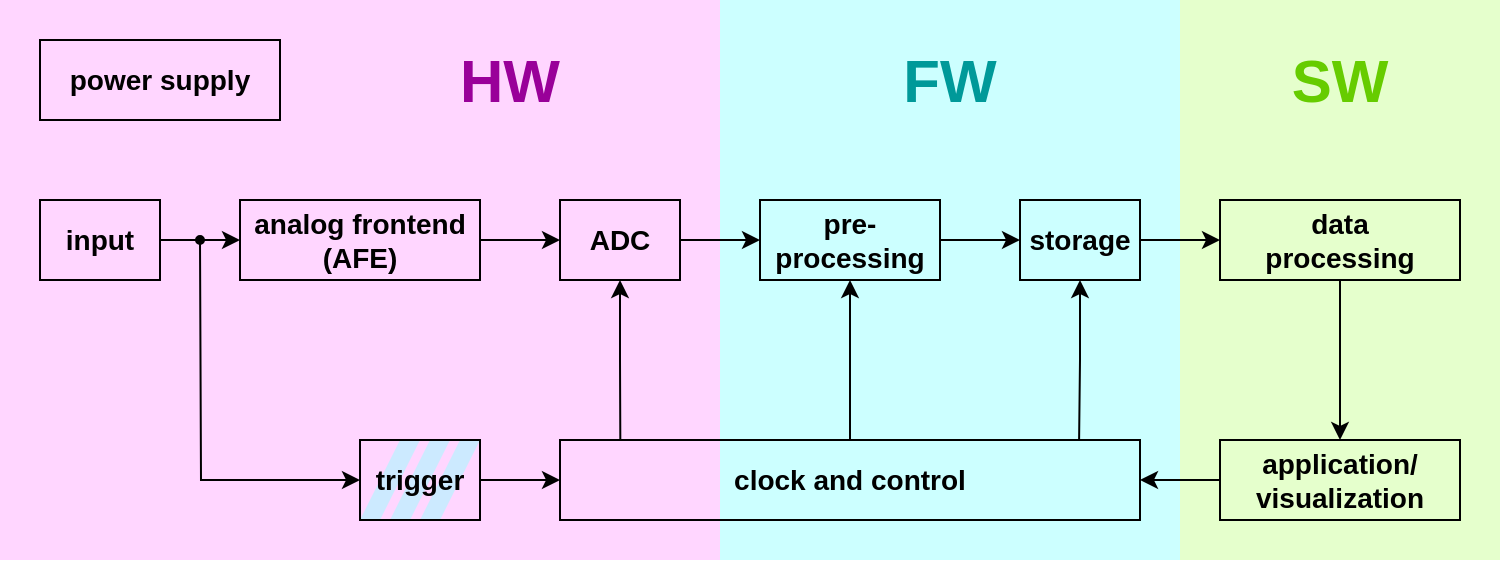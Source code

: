 <mxfile version="26.0.9">
  <diagram name="Page-1" id="0cGqyL7DG-wcE4ZlD6Sr">
    <mxGraphModel dx="840" dy="497" grid="1" gridSize="10" guides="1" tooltips="1" connect="1" arrows="1" fold="1" page="1" pageScale="1" pageWidth="1169" pageHeight="827" math="0" shadow="0">
      <root>
        <mxCell id="0" />
        <mxCell id="1" parent="0" />
        <mxCell id="7TDlWVTvPXgTqfUWaNOH-13" value="" style="rounded=0;whiteSpace=wrap;html=1;strokeColor=none;fillColor=#FF99FF;opacity=40;fontStyle=1;fontSize=14;" parent="1" vertex="1">
          <mxGeometry x="100" y="60" width="360" height="280" as="geometry" />
        </mxCell>
        <mxCell id="7TDlWVTvPXgTqfUWaNOH-17" value="" style="rounded=0;whiteSpace=wrap;html=1;strokeColor=none;fillColor=#CCFF99;opacity=50;fontStyle=1;fontSize=14;" parent="1" vertex="1">
          <mxGeometry x="690" y="60" width="160" height="280" as="geometry" />
        </mxCell>
        <mxCell id="7TDlWVTvPXgTqfUWaNOH-16" value="" style="rounded=0;whiteSpace=wrap;html=1;strokeColor=none;fillColor=#99FFFF;opacity=50;fontStyle=1;fontSize=14;" parent="1" vertex="1">
          <mxGeometry x="460" y="60" width="230" height="280" as="geometry" />
        </mxCell>
        <mxCell id="7TDlWVTvPXgTqfUWaNOH-2" value="power supply" style="rounded=0;whiteSpace=wrap;html=1;fillColor=none;fontStyle=1;fontSize=14;" parent="1" vertex="1">
          <mxGeometry x="120" y="80" width="120" height="40" as="geometry" />
        </mxCell>
        <mxCell id="7TDlWVTvPXgTqfUWaNOH-19" value="" style="edgeStyle=orthogonalEdgeStyle;rounded=0;orthogonalLoop=1;jettySize=auto;html=1;" parent="1" source="7TDlWVTvPXgTqfUWaNOH-3" target="7TDlWVTvPXgTqfUWaNOH-4" edge="1">
          <mxGeometry relative="1" as="geometry" />
        </mxCell>
        <mxCell id="7TDlWVTvPXgTqfUWaNOH-3" value="input" style="rounded=0;whiteSpace=wrap;html=1;fillColor=none;fontStyle=1;fontSize=14;" parent="1" vertex="1">
          <mxGeometry x="120" y="160" width="60" height="40" as="geometry" />
        </mxCell>
        <mxCell id="7TDlWVTvPXgTqfUWaNOH-21" value="" style="edgeStyle=orthogonalEdgeStyle;rounded=0;orthogonalLoop=1;jettySize=auto;html=1;" parent="1" source="7TDlWVTvPXgTqfUWaNOH-4" target="7TDlWVTvPXgTqfUWaNOH-5" edge="1">
          <mxGeometry relative="1" as="geometry" />
        </mxCell>
        <mxCell id="7TDlWVTvPXgTqfUWaNOH-4" value="analog frontend (AFE)" style="rounded=0;whiteSpace=wrap;html=1;fillColor=none;fontStyle=1;fontSize=14;" parent="1" vertex="1">
          <mxGeometry x="220" y="160" width="120" height="40" as="geometry" />
        </mxCell>
        <mxCell id="7TDlWVTvPXgTqfUWaNOH-22" value="" style="edgeStyle=orthogonalEdgeStyle;rounded=0;orthogonalLoop=1;jettySize=auto;html=1;" parent="1" source="7TDlWVTvPXgTqfUWaNOH-5" target="7TDlWVTvPXgTqfUWaNOH-7" edge="1">
          <mxGeometry relative="1" as="geometry" />
        </mxCell>
        <mxCell id="7TDlWVTvPXgTqfUWaNOH-5" value="ADC" style="rounded=0;whiteSpace=wrap;html=1;fillColor=none;fontStyle=1;fontSize=14;" parent="1" vertex="1">
          <mxGeometry x="380" y="160" width="60" height="40" as="geometry" />
        </mxCell>
        <mxCell id="7TDlWVTvPXgTqfUWaNOH-6" value="clock and control" style="rounded=0;whiteSpace=wrap;html=1;fillColor=none;fontStyle=1;fontSize=14;" parent="1" vertex="1">
          <mxGeometry x="380" y="280" width="290" height="40" as="geometry" />
        </mxCell>
        <mxCell id="7TDlWVTvPXgTqfUWaNOH-23" value="" style="edgeStyle=orthogonalEdgeStyle;rounded=0;orthogonalLoop=1;jettySize=auto;html=1;" parent="1" source="7TDlWVTvPXgTqfUWaNOH-7" target="7TDlWVTvPXgTqfUWaNOH-8" edge="1">
          <mxGeometry relative="1" as="geometry" />
        </mxCell>
        <mxCell id="7TDlWVTvPXgTqfUWaNOH-29" style="edgeStyle=orthogonalEdgeStyle;rounded=0;orthogonalLoop=1;jettySize=auto;html=1;exitX=0.5;exitY=1;exitDx=0;exitDy=0;entryX=0.5;entryY=0;entryDx=0;entryDy=0;startArrow=classic;startFill=1;endArrow=none;" parent="1" source="7TDlWVTvPXgTqfUWaNOH-7" target="7TDlWVTvPXgTqfUWaNOH-6" edge="1">
          <mxGeometry relative="1" as="geometry" />
        </mxCell>
        <mxCell id="7TDlWVTvPXgTqfUWaNOH-7" value="pre-processing" style="rounded=0;whiteSpace=wrap;html=1;fillColor=none;fontStyle=1;fontSize=14;" parent="1" vertex="1">
          <mxGeometry x="480" y="160" width="90" height="40" as="geometry" />
        </mxCell>
        <mxCell id="7TDlWVTvPXgTqfUWaNOH-24" value="" style="edgeStyle=orthogonalEdgeStyle;rounded=0;orthogonalLoop=1;jettySize=auto;html=1;" parent="1" source="7TDlWVTvPXgTqfUWaNOH-8" target="7TDlWVTvPXgTqfUWaNOH-10" edge="1">
          <mxGeometry relative="1" as="geometry" />
        </mxCell>
        <mxCell id="7TDlWVTvPXgTqfUWaNOH-8" value="storage" style="rounded=0;whiteSpace=wrap;html=1;fillColor=none;fontStyle=1;fontSize=14;" parent="1" vertex="1">
          <mxGeometry x="610" y="160" width="60" height="40" as="geometry" />
        </mxCell>
        <mxCell id="7TDlWVTvPXgTqfUWaNOH-26" value="" style="edgeStyle=orthogonalEdgeStyle;rounded=0;orthogonalLoop=1;jettySize=auto;html=1;" parent="1" source="7TDlWVTvPXgTqfUWaNOH-9" target="7TDlWVTvPXgTqfUWaNOH-6" edge="1">
          <mxGeometry relative="1" as="geometry" />
        </mxCell>
        <mxCell id="7TDlWVTvPXgTqfUWaNOH-9" value="application/&lt;br&gt;visualization" style="rounded=0;whiteSpace=wrap;html=1;fillColor=none;fontStyle=1;fontSize=14;" parent="1" vertex="1">
          <mxGeometry x="710" y="280" width="120" height="40" as="geometry" />
        </mxCell>
        <mxCell id="7TDlWVTvPXgTqfUWaNOH-25" value="" style="edgeStyle=orthogonalEdgeStyle;rounded=0;orthogonalLoop=1;jettySize=auto;html=1;" parent="1" source="7TDlWVTvPXgTqfUWaNOH-10" target="7TDlWVTvPXgTqfUWaNOH-9" edge="1">
          <mxGeometry relative="1" as="geometry" />
        </mxCell>
        <mxCell id="7TDlWVTvPXgTqfUWaNOH-10" value="data&lt;div&gt;processing&lt;/div&gt;" style="rounded=0;whiteSpace=wrap;html=1;fillColor=none;fontStyle=1;fontSize=14;" parent="1" vertex="1">
          <mxGeometry x="710" y="160" width="120" height="40" as="geometry" />
        </mxCell>
        <mxCell id="7TDlWVTvPXgTqfUWaNOH-20" style="edgeStyle=orthogonalEdgeStyle;rounded=0;orthogonalLoop=1;jettySize=auto;html=1;exitX=0;exitY=0.5;exitDx=0;exitDy=0;startArrow=classic;startFill=1;endArrow=none;" parent="1" source="7TDlWVTvPXgTqfUWaNOH-11" edge="1">
          <mxGeometry relative="1" as="geometry">
            <mxPoint x="200" y="180" as="targetPoint" />
          </mxGeometry>
        </mxCell>
        <mxCell id="7TDlWVTvPXgTqfUWaNOH-33" value="" style="edgeStyle=orthogonalEdgeStyle;rounded=0;orthogonalLoop=1;jettySize=auto;html=1;" parent="1" source="7TDlWVTvPXgTqfUWaNOH-11" target="7TDlWVTvPXgTqfUWaNOH-6" edge="1">
          <mxGeometry relative="1" as="geometry" />
        </mxCell>
        <mxCell id="7TDlWVTvPXgTqfUWaNOH-28" style="edgeStyle=orthogonalEdgeStyle;rounded=0;orthogonalLoop=1;jettySize=auto;html=1;exitX=0.5;exitY=1;exitDx=0;exitDy=0;entryX=0.895;entryY=0;entryDx=0;entryDy=0;entryPerimeter=0;startArrow=classic;startFill=1;endArrow=none;" parent="1" source="7TDlWVTvPXgTqfUWaNOH-8" target="7TDlWVTvPXgTqfUWaNOH-6" edge="1">
          <mxGeometry relative="1" as="geometry" />
        </mxCell>
        <mxCell id="7TDlWVTvPXgTqfUWaNOH-31" value="&lt;span style=&quot;font-size: 30px;&quot;&gt;&lt;b&gt;FW&lt;/b&gt;&lt;/span&gt;" style="text;html=1;align=center;verticalAlign=middle;whiteSpace=wrap;rounded=0;fontColor=#009999;" parent="1" vertex="1">
          <mxGeometry x="540" y="80" width="70" height="40" as="geometry" />
        </mxCell>
        <mxCell id="7TDlWVTvPXgTqfUWaNOH-30" value="&lt;b&gt;&lt;font style=&quot;font-size: 30px;&quot;&gt;HW&lt;/font&gt;&lt;/b&gt;" style="text;html=1;align=center;verticalAlign=middle;whiteSpace=wrap;rounded=0;fontColor=#990099;" parent="1" vertex="1">
          <mxGeometry x="320" y="80" width="70" height="40" as="geometry" />
        </mxCell>
        <mxCell id="7TDlWVTvPXgTqfUWaNOH-32" value="&lt;span style=&quot;font-size: 30px;&quot;&gt;&lt;b style=&quot;&quot;&gt;SW&lt;/b&gt;&lt;/span&gt;" style="text;html=1;align=center;verticalAlign=middle;whiteSpace=wrap;rounded=0;fontColor=#66CC00;" parent="1" vertex="1">
          <mxGeometry x="735" y="80" width="70" height="40" as="geometry" />
        </mxCell>
        <mxCell id="7TDlWVTvPXgTqfUWaNOH-35" style="edgeStyle=orthogonalEdgeStyle;rounded=0;orthogonalLoop=1;jettySize=auto;html=1;exitX=0.5;exitY=1;exitDx=0;exitDy=0;entryX=0.104;entryY=-0.013;entryDx=0;entryDy=0;entryPerimeter=0;startArrow=classic;startFill=1;endArrow=none;" parent="1" source="7TDlWVTvPXgTqfUWaNOH-5" target="7TDlWVTvPXgTqfUWaNOH-6" edge="1">
          <mxGeometry relative="1" as="geometry" />
        </mxCell>
        <mxCell id="7TDlWVTvPXgTqfUWaNOH-36" value="" style="ellipse;whiteSpace=wrap;html=1;aspect=fixed;fillColor=#000000;spacing=2;" parent="1" vertex="1">
          <mxGeometry x="198" y="178" width="4" height="4" as="geometry" />
        </mxCell>
        <mxCell id="1J29-MBzdCk6qC3IPTF7-10" value="" style="shape=parallelogram;perimeter=parallelogramPerimeter;whiteSpace=wrap;html=1;fixedSize=1;strokeColor=none;fillColor=light-dark(#99FFFF,#EDEDED);opacity=50;" parent="1" vertex="1">
          <mxGeometry x="280" y="280" width="30" height="40" as="geometry" />
        </mxCell>
        <mxCell id="1J29-MBzdCk6qC3IPTF7-11" value="" style="shape=parallelogram;perimeter=parallelogramPerimeter;whiteSpace=wrap;html=1;fixedSize=1;strokeColor=none;fillColor=light-dark(#99FFFF,#EDEDED);opacity=50;" parent="1" vertex="1">
          <mxGeometry x="295" y="280" width="30" height="40" as="geometry" />
        </mxCell>
        <mxCell id="1J29-MBzdCk6qC3IPTF7-12" value="" style="shape=parallelogram;perimeter=parallelogramPerimeter;whiteSpace=wrap;html=1;fixedSize=1;strokeColor=none;fillColor=light-dark(#99FFFF,#EDEDED);opacity=50;" parent="1" vertex="1">
          <mxGeometry x="310" y="280" width="30" height="40" as="geometry" />
        </mxCell>
        <mxCell id="7TDlWVTvPXgTqfUWaNOH-11" value="trigger" style="rounded=0;whiteSpace=wrap;html=1;fillColor=none;fontStyle=1;fontSize=14;" parent="1" vertex="1">
          <mxGeometry x="280" y="280" width="60" height="40" as="geometry" />
        </mxCell>
      </root>
    </mxGraphModel>
  </diagram>
</mxfile>
